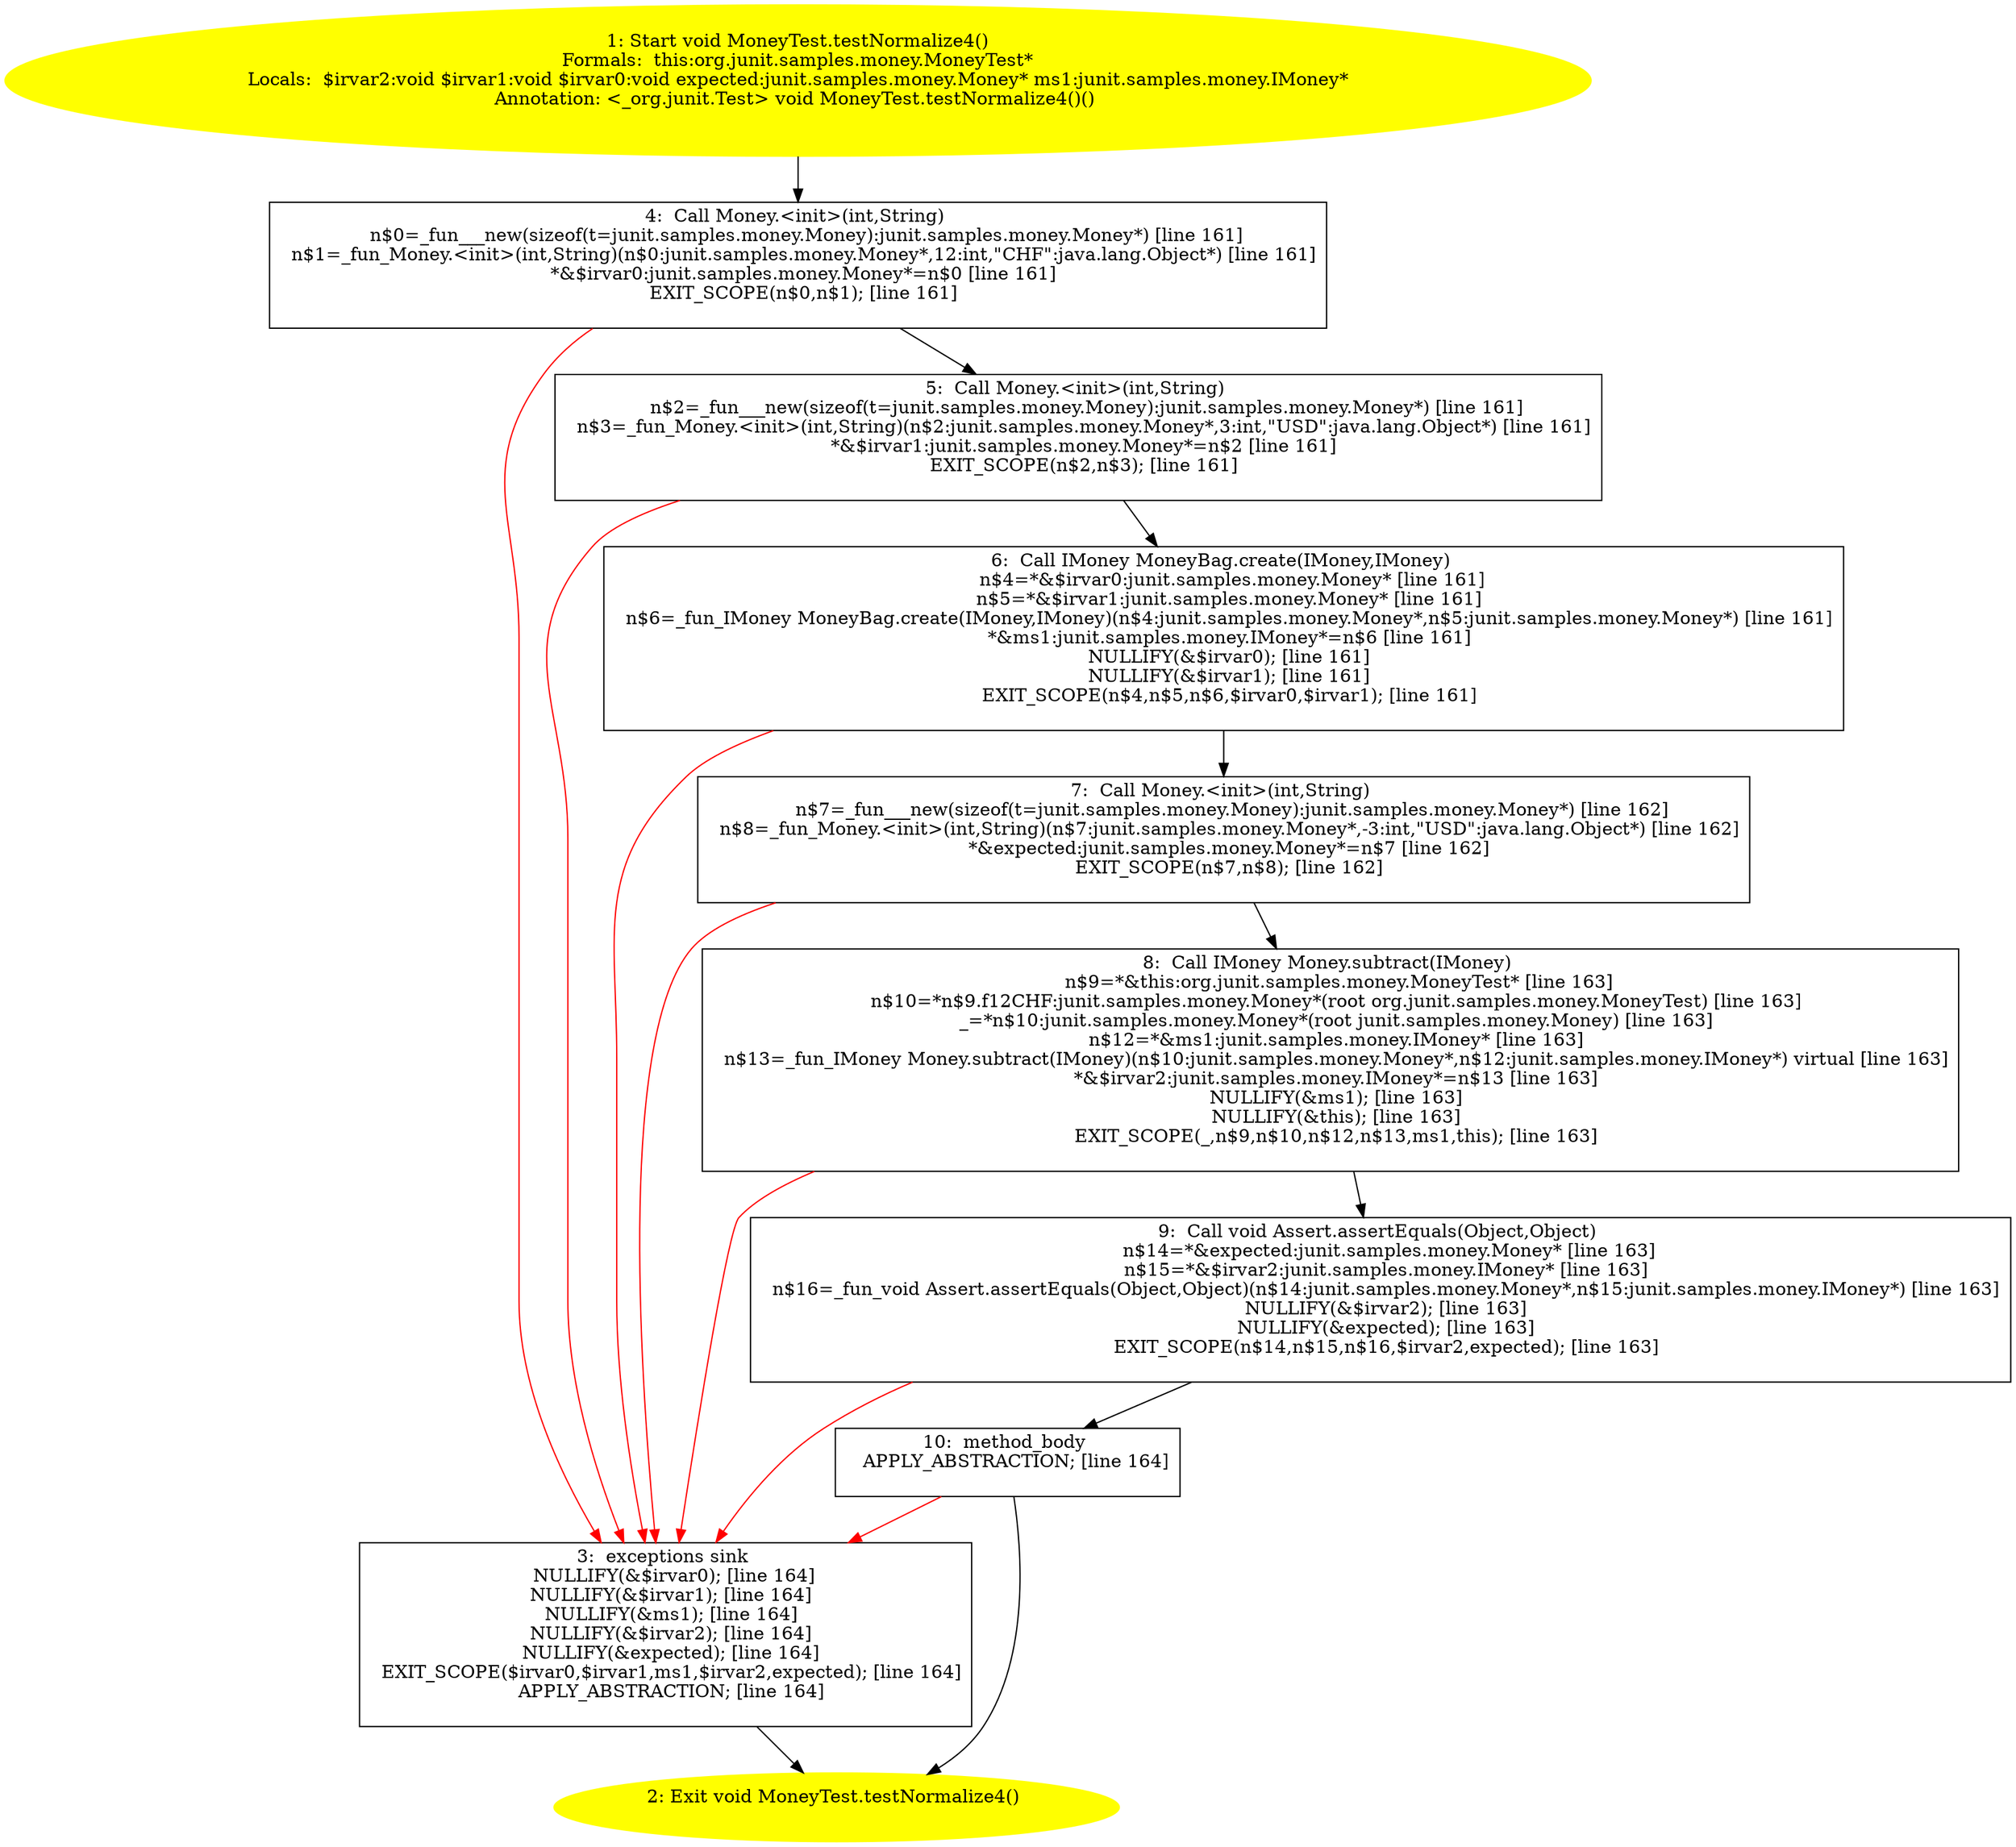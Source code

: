 /* @generated */
digraph cfg {
"org.junit.samples.money.MoneyTest.testNormalize4():void.27522164fcfdc7e86b59c83b3c5356de_1" [label="1: Start void MoneyTest.testNormalize4()\nFormals:  this:org.junit.samples.money.MoneyTest*\nLocals:  $irvar2:void $irvar1:void $irvar0:void expected:junit.samples.money.Money* ms1:junit.samples.money.IMoney*\nAnnotation: <_org.junit.Test> void MoneyTest.testNormalize4()() \n  " color=yellow style=filled]
	

	 "org.junit.samples.money.MoneyTest.testNormalize4():void.27522164fcfdc7e86b59c83b3c5356de_1" -> "org.junit.samples.money.MoneyTest.testNormalize4():void.27522164fcfdc7e86b59c83b3c5356de_4" ;
"org.junit.samples.money.MoneyTest.testNormalize4():void.27522164fcfdc7e86b59c83b3c5356de_2" [label="2: Exit void MoneyTest.testNormalize4() \n  " color=yellow style=filled]
	

"org.junit.samples.money.MoneyTest.testNormalize4():void.27522164fcfdc7e86b59c83b3c5356de_3" [label="3:  exceptions sink \n   NULLIFY(&$irvar0); [line 164]\n  NULLIFY(&$irvar1); [line 164]\n  NULLIFY(&ms1); [line 164]\n  NULLIFY(&$irvar2); [line 164]\n  NULLIFY(&expected); [line 164]\n  EXIT_SCOPE($irvar0,$irvar1,ms1,$irvar2,expected); [line 164]\n  APPLY_ABSTRACTION; [line 164]\n " shape="box"]
	

	 "org.junit.samples.money.MoneyTest.testNormalize4():void.27522164fcfdc7e86b59c83b3c5356de_3" -> "org.junit.samples.money.MoneyTest.testNormalize4():void.27522164fcfdc7e86b59c83b3c5356de_2" ;
"org.junit.samples.money.MoneyTest.testNormalize4():void.27522164fcfdc7e86b59c83b3c5356de_4" [label="4:  Call Money.<init>(int,String) \n   n$0=_fun___new(sizeof(t=junit.samples.money.Money):junit.samples.money.Money*) [line 161]\n  n$1=_fun_Money.<init>(int,String)(n$0:junit.samples.money.Money*,12:int,\"CHF\":java.lang.Object*) [line 161]\n  *&$irvar0:junit.samples.money.Money*=n$0 [line 161]\n  EXIT_SCOPE(n$0,n$1); [line 161]\n " shape="box"]
	

	 "org.junit.samples.money.MoneyTest.testNormalize4():void.27522164fcfdc7e86b59c83b3c5356de_4" -> "org.junit.samples.money.MoneyTest.testNormalize4():void.27522164fcfdc7e86b59c83b3c5356de_5" ;
	 "org.junit.samples.money.MoneyTest.testNormalize4():void.27522164fcfdc7e86b59c83b3c5356de_4" -> "org.junit.samples.money.MoneyTest.testNormalize4():void.27522164fcfdc7e86b59c83b3c5356de_3" [color="red" ];
"org.junit.samples.money.MoneyTest.testNormalize4():void.27522164fcfdc7e86b59c83b3c5356de_5" [label="5:  Call Money.<init>(int,String) \n   n$2=_fun___new(sizeof(t=junit.samples.money.Money):junit.samples.money.Money*) [line 161]\n  n$3=_fun_Money.<init>(int,String)(n$2:junit.samples.money.Money*,3:int,\"USD\":java.lang.Object*) [line 161]\n  *&$irvar1:junit.samples.money.Money*=n$2 [line 161]\n  EXIT_SCOPE(n$2,n$3); [line 161]\n " shape="box"]
	

	 "org.junit.samples.money.MoneyTest.testNormalize4():void.27522164fcfdc7e86b59c83b3c5356de_5" -> "org.junit.samples.money.MoneyTest.testNormalize4():void.27522164fcfdc7e86b59c83b3c5356de_6" ;
	 "org.junit.samples.money.MoneyTest.testNormalize4():void.27522164fcfdc7e86b59c83b3c5356de_5" -> "org.junit.samples.money.MoneyTest.testNormalize4():void.27522164fcfdc7e86b59c83b3c5356de_3" [color="red" ];
"org.junit.samples.money.MoneyTest.testNormalize4():void.27522164fcfdc7e86b59c83b3c5356de_6" [label="6:  Call IMoney MoneyBag.create(IMoney,IMoney) \n   n$4=*&$irvar0:junit.samples.money.Money* [line 161]\n  n$5=*&$irvar1:junit.samples.money.Money* [line 161]\n  n$6=_fun_IMoney MoneyBag.create(IMoney,IMoney)(n$4:junit.samples.money.Money*,n$5:junit.samples.money.Money*) [line 161]\n  *&ms1:junit.samples.money.IMoney*=n$6 [line 161]\n  NULLIFY(&$irvar0); [line 161]\n  NULLIFY(&$irvar1); [line 161]\n  EXIT_SCOPE(n$4,n$5,n$6,$irvar0,$irvar1); [line 161]\n " shape="box"]
	

	 "org.junit.samples.money.MoneyTest.testNormalize4():void.27522164fcfdc7e86b59c83b3c5356de_6" -> "org.junit.samples.money.MoneyTest.testNormalize4():void.27522164fcfdc7e86b59c83b3c5356de_7" ;
	 "org.junit.samples.money.MoneyTest.testNormalize4():void.27522164fcfdc7e86b59c83b3c5356de_6" -> "org.junit.samples.money.MoneyTest.testNormalize4():void.27522164fcfdc7e86b59c83b3c5356de_3" [color="red" ];
"org.junit.samples.money.MoneyTest.testNormalize4():void.27522164fcfdc7e86b59c83b3c5356de_7" [label="7:  Call Money.<init>(int,String) \n   n$7=_fun___new(sizeof(t=junit.samples.money.Money):junit.samples.money.Money*) [line 162]\n  n$8=_fun_Money.<init>(int,String)(n$7:junit.samples.money.Money*,-3:int,\"USD\":java.lang.Object*) [line 162]\n  *&expected:junit.samples.money.Money*=n$7 [line 162]\n  EXIT_SCOPE(n$7,n$8); [line 162]\n " shape="box"]
	

	 "org.junit.samples.money.MoneyTest.testNormalize4():void.27522164fcfdc7e86b59c83b3c5356de_7" -> "org.junit.samples.money.MoneyTest.testNormalize4():void.27522164fcfdc7e86b59c83b3c5356de_8" ;
	 "org.junit.samples.money.MoneyTest.testNormalize4():void.27522164fcfdc7e86b59c83b3c5356de_7" -> "org.junit.samples.money.MoneyTest.testNormalize4():void.27522164fcfdc7e86b59c83b3c5356de_3" [color="red" ];
"org.junit.samples.money.MoneyTest.testNormalize4():void.27522164fcfdc7e86b59c83b3c5356de_8" [label="8:  Call IMoney Money.subtract(IMoney) \n   n$9=*&this:org.junit.samples.money.MoneyTest* [line 163]\n  n$10=*n$9.f12CHF:junit.samples.money.Money*(root org.junit.samples.money.MoneyTest) [line 163]\n  _=*n$10:junit.samples.money.Money*(root junit.samples.money.Money) [line 163]\n  n$12=*&ms1:junit.samples.money.IMoney* [line 163]\n  n$13=_fun_IMoney Money.subtract(IMoney)(n$10:junit.samples.money.Money*,n$12:junit.samples.money.IMoney*) virtual [line 163]\n  *&$irvar2:junit.samples.money.IMoney*=n$13 [line 163]\n  NULLIFY(&ms1); [line 163]\n  NULLIFY(&this); [line 163]\n  EXIT_SCOPE(_,n$9,n$10,n$12,n$13,ms1,this); [line 163]\n " shape="box"]
	

	 "org.junit.samples.money.MoneyTest.testNormalize4():void.27522164fcfdc7e86b59c83b3c5356de_8" -> "org.junit.samples.money.MoneyTest.testNormalize4():void.27522164fcfdc7e86b59c83b3c5356de_9" ;
	 "org.junit.samples.money.MoneyTest.testNormalize4():void.27522164fcfdc7e86b59c83b3c5356de_8" -> "org.junit.samples.money.MoneyTest.testNormalize4():void.27522164fcfdc7e86b59c83b3c5356de_3" [color="red" ];
"org.junit.samples.money.MoneyTest.testNormalize4():void.27522164fcfdc7e86b59c83b3c5356de_9" [label="9:  Call void Assert.assertEquals(Object,Object) \n   n$14=*&expected:junit.samples.money.Money* [line 163]\n  n$15=*&$irvar2:junit.samples.money.IMoney* [line 163]\n  n$16=_fun_void Assert.assertEquals(Object,Object)(n$14:junit.samples.money.Money*,n$15:junit.samples.money.IMoney*) [line 163]\n  NULLIFY(&$irvar2); [line 163]\n  NULLIFY(&expected); [line 163]\n  EXIT_SCOPE(n$14,n$15,n$16,$irvar2,expected); [line 163]\n " shape="box"]
	

	 "org.junit.samples.money.MoneyTest.testNormalize4():void.27522164fcfdc7e86b59c83b3c5356de_9" -> "org.junit.samples.money.MoneyTest.testNormalize4():void.27522164fcfdc7e86b59c83b3c5356de_10" ;
	 "org.junit.samples.money.MoneyTest.testNormalize4():void.27522164fcfdc7e86b59c83b3c5356de_9" -> "org.junit.samples.money.MoneyTest.testNormalize4():void.27522164fcfdc7e86b59c83b3c5356de_3" [color="red" ];
"org.junit.samples.money.MoneyTest.testNormalize4():void.27522164fcfdc7e86b59c83b3c5356de_10" [label="10:  method_body \n   APPLY_ABSTRACTION; [line 164]\n " shape="box"]
	

	 "org.junit.samples.money.MoneyTest.testNormalize4():void.27522164fcfdc7e86b59c83b3c5356de_10" -> "org.junit.samples.money.MoneyTest.testNormalize4():void.27522164fcfdc7e86b59c83b3c5356de_2" ;
	 "org.junit.samples.money.MoneyTest.testNormalize4():void.27522164fcfdc7e86b59c83b3c5356de_10" -> "org.junit.samples.money.MoneyTest.testNormalize4():void.27522164fcfdc7e86b59c83b3c5356de_3" [color="red" ];
}
